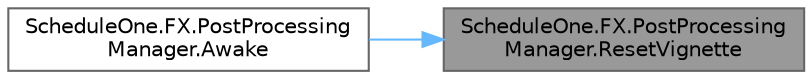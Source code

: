 digraph "ScheduleOne.FX.PostProcessingManager.ResetVignette"
{
 // LATEX_PDF_SIZE
  bgcolor="transparent";
  edge [fontname=Helvetica,fontsize=10,labelfontname=Helvetica,labelfontsize=10];
  node [fontname=Helvetica,fontsize=10,shape=box,height=0.2,width=0.4];
  rankdir="RL";
  Node1 [id="Node000001",label="ScheduleOne.FX.PostProcessing\lManager.ResetVignette",height=0.2,width=0.4,color="gray40", fillcolor="grey60", style="filled", fontcolor="black",tooltip=" "];
  Node1 -> Node2 [id="edge1_Node000001_Node000002",dir="back",color="steelblue1",style="solid",tooltip=" "];
  Node2 [id="Node000002",label="ScheduleOne.FX.PostProcessing\lManager.Awake",height=0.2,width=0.4,color="grey40", fillcolor="white", style="filled",URL="$class_schedule_one_1_1_f_x_1_1_post_processing_manager.html#a40f7f9f7730b4222fc47a12e0ddc1e8a",tooltip=" "];
}
